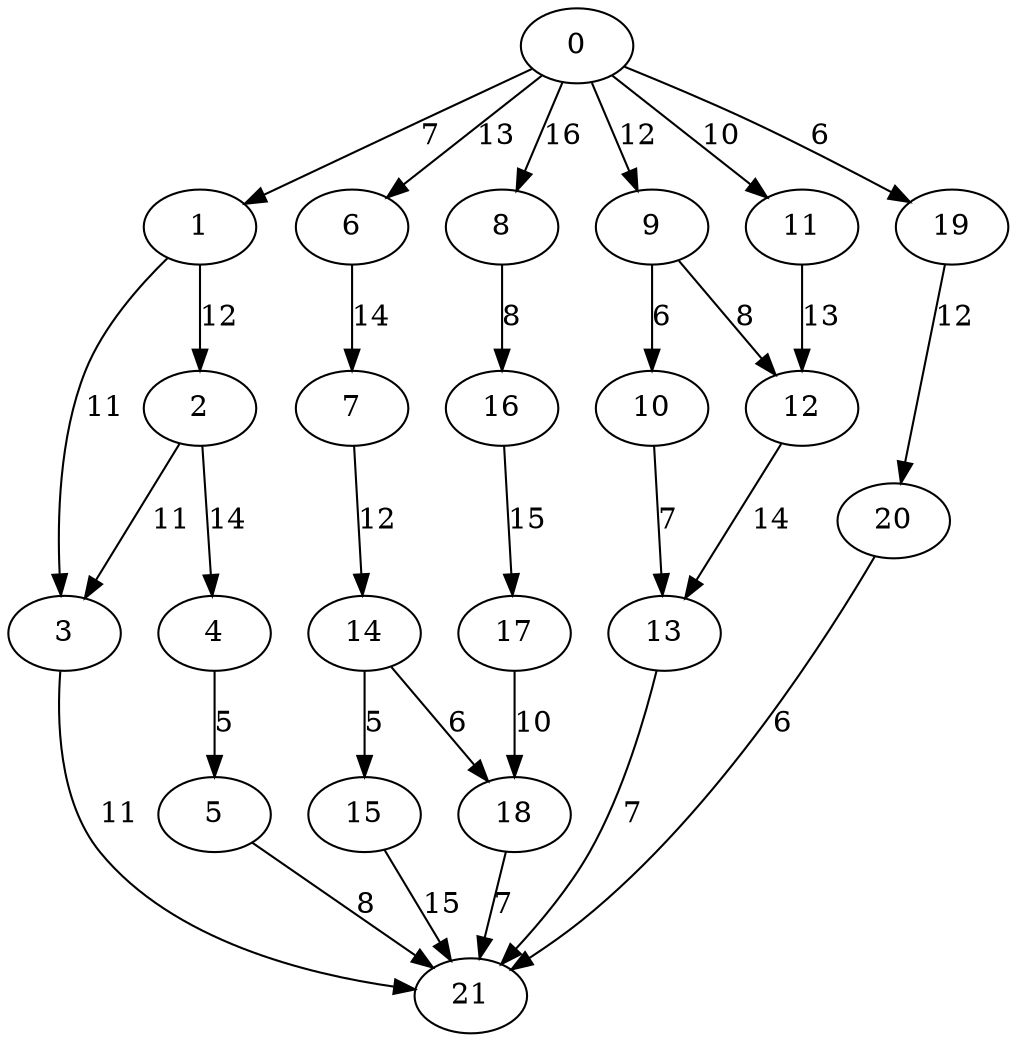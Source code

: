 digraph t20p8_10 {
0 -> 1 [ label = 7 ];
0 -> 6 [ label = 13 ];
0 -> 8 [ label = 16 ];
0 -> 9 [ label = 12 ];
0 -> 11 [ label = 10 ];
0 -> 19 [ label = 6 ];
1 -> 2 [ label = 12 ];
1 -> 3 [ label = 11 ];
2 -> 3 [ label = 11 ];
2 -> 4 [ label = 14 ];
3 -> 21 [ label = 11 ];
4 -> 5 [ label = 5 ];
5 -> 21 [ label = 8 ];
6 -> 7 [ label = 14 ];
7 -> 14 [ label = 12 ];
8 -> 16 [ label = 8 ];
9 -> 10 [ label = 6 ];
9 -> 12 [ label = 8 ];
10 -> 13 [ label = 7 ];
11 -> 12 [ label = 13 ];
12 -> 13 [ label = 14 ];
13 -> 21 [ label = 7 ];
14 -> 15 [ label = 5 ];
14 -> 18 [ label = 6 ];
15 -> 21 [ label = 15 ];
16 -> 17 [ label = 15 ];
17 -> 18 [ label = 10 ];
18 -> 21 [ label = 7 ];
19 -> 20 [ label = 12 ];
20 -> 21 [ label = 6 ];
 }

